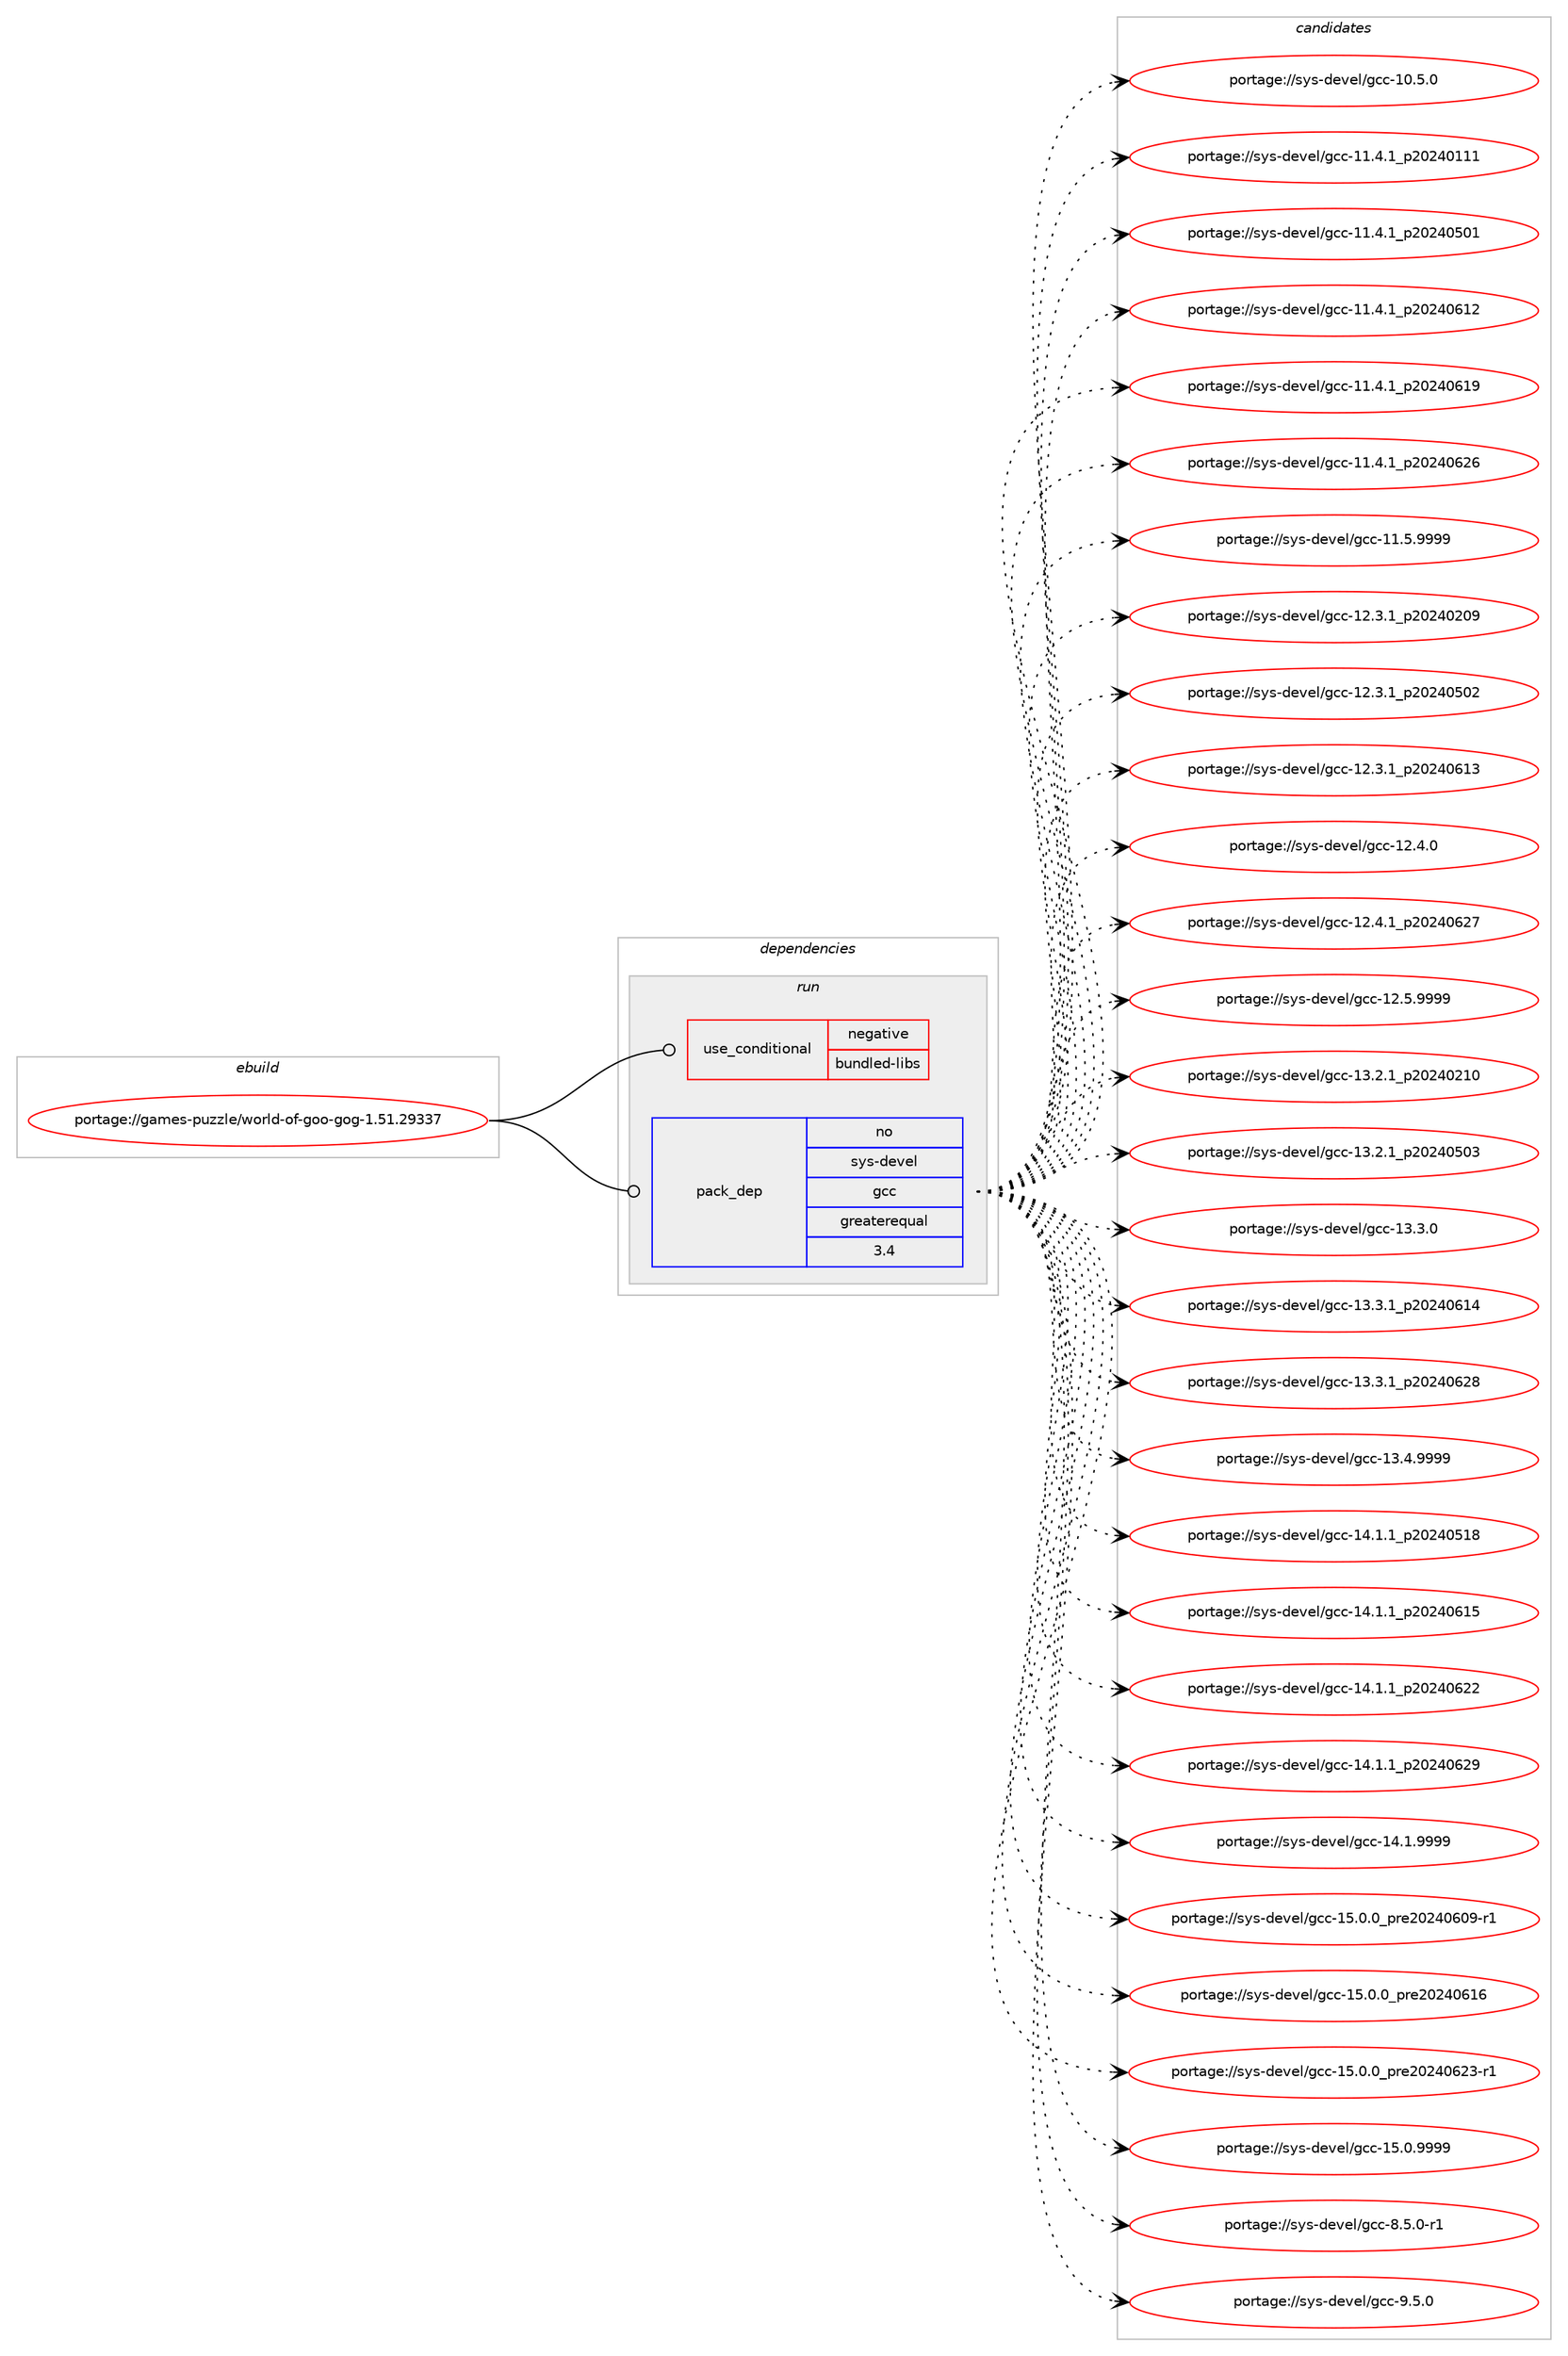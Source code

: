 digraph prolog {

# *************
# Graph options
# *************

newrank=true;
concentrate=true;
compound=true;
graph [rankdir=LR,fontname=Helvetica,fontsize=10,ranksep=1.5];#, ranksep=2.5, nodesep=0.2];
edge  [arrowhead=vee];
node  [fontname=Helvetica,fontsize=10];

# **********
# The ebuild
# **********

subgraph cluster_leftcol {
color=gray;
rank=same;
label=<<i>ebuild</i>>;
id [label="portage://games-puzzle/world-of-goo-gog-1.51.29337", color=red, width=4, href="../games-puzzle/world-of-goo-gog-1.51.29337.svg"];
}

# ****************
# The dependencies
# ****************

subgraph cluster_midcol {
color=gray;
label=<<i>dependencies</i>>;
subgraph cluster_compile {
fillcolor="#eeeeee";
style=filled;
label=<<i>compile</i>>;
# *** BEGIN UNKNOWN DEPENDENCY TYPE (TODO) ***
# id -> package_dependency(portage://games-puzzle/world-of-goo-gog-1.51.29337,install,no,dev-util,desktop-file-utils,none,[,,],[],[])
# *** END UNKNOWN DEPENDENCY TYPE (TODO) ***

# *** BEGIN UNKNOWN DEPENDENCY TYPE (TODO) ***
# id -> package_dependency(portage://games-puzzle/world-of-goo-gog-1.51.29337,install,no,x11-misc,shared-mime-info,none,[,,],[],[])
# *** END UNKNOWN DEPENDENCY TYPE (TODO) ***

}
subgraph cluster_compileandrun {
fillcolor="#eeeeee";
style=filled;
label=<<i>compile and run</i>>;
}
subgraph cluster_run {
fillcolor="#eeeeee";
style=filled;
label=<<i>run</i>>;
subgraph cond62827 {
dependency116194 [label=<<TABLE BORDER="0" CELLBORDER="1" CELLSPACING="0" CELLPADDING="4"><TR><TD ROWSPAN="3" CELLPADDING="10">use_conditional</TD></TR><TR><TD>negative</TD></TR><TR><TD>bundled-libs</TD></TR></TABLE>>, shape=none, color=red];
# *** BEGIN UNKNOWN DEPENDENCY TYPE (TODO) ***
# dependency116194 -> package_dependency(portage://games-puzzle/world-of-goo-gog-1.51.29337,run,no,media-libs,libsdl2,none,[,,],[],[use(enable(opengl),none),use(enable(sound),none),use(enable(video),none)])
# *** END UNKNOWN DEPENDENCY TYPE (TODO) ***

# *** BEGIN UNKNOWN DEPENDENCY TYPE (TODO) ***
# dependency116194 -> package_dependency(portage://games-puzzle/world-of-goo-gog-1.51.29337,run,no,media-libs,sdl2-mixer,none,[,,],[],[use(enable(vorbis),none)])
# *** END UNKNOWN DEPENDENCY TYPE (TODO) ***

}
id:e -> dependency116194:w [weight=20,style="solid",arrowhead="odot"];
subgraph pack51868 {
dependency116195 [label=<<TABLE BORDER="0" CELLBORDER="1" CELLSPACING="0" CELLPADDING="4" WIDTH="220"><TR><TD ROWSPAN="6" CELLPADDING="30">pack_dep</TD></TR><TR><TD WIDTH="110">no</TD></TR><TR><TD>sys-devel</TD></TR><TR><TD>gcc</TD></TR><TR><TD>greaterequal</TD></TR><TR><TD>3.4</TD></TR></TABLE>>, shape=none, color=blue];
}
id:e -> dependency116195:w [weight=20,style="solid",arrowhead="odot"];
# *** BEGIN UNKNOWN DEPENDENCY TYPE (TODO) ***
# id -> package_dependency(portage://games-puzzle/world-of-goo-gog-1.51.29337,run,no,sys-libs,glibc,none,[,,],[],[])
# *** END UNKNOWN DEPENDENCY TYPE (TODO) ***

# *** BEGIN UNKNOWN DEPENDENCY TYPE (TODO) ***
# id -> package_dependency(portage://games-puzzle/world-of-goo-gog-1.51.29337,run,no,virtual,opengl,none,[,,],[],[])
# *** END UNKNOWN DEPENDENCY TYPE (TODO) ***

# *** BEGIN UNKNOWN DEPENDENCY TYPE (TODO) ***
# id -> package_dependency(portage://games-puzzle/world-of-goo-gog-1.51.29337,run,weak,games-puzzle,world-of-goo,none,[,,],[],[])
# *** END UNKNOWN DEPENDENCY TYPE (TODO) ***

# *** BEGIN UNKNOWN DEPENDENCY TYPE (TODO) ***
# id -> package_dependency(portage://games-puzzle/world-of-goo-gog-1.51.29337,run,weak,games-puzzle,world-of-goo-hb,none,[,,],[],[])
# *** END UNKNOWN DEPENDENCY TYPE (TODO) ***

}
}

# **************
# The candidates
# **************

subgraph cluster_choices {
rank=same;
color=gray;
label=<<i>candidates</i>>;

subgraph choice51868 {
color=black;
nodesep=1;
choice1151211154510010111810110847103999945494846534648 [label="portage://sys-devel/gcc-10.5.0", color=red, width=4,href="../sys-devel/gcc-10.5.0.svg"];
choice1151211154510010111810110847103999945494946524649951125048505248494949 [label="portage://sys-devel/gcc-11.4.1_p20240111", color=red, width=4,href="../sys-devel/gcc-11.4.1_p20240111.svg"];
choice1151211154510010111810110847103999945494946524649951125048505248534849 [label="portage://sys-devel/gcc-11.4.1_p20240501", color=red, width=4,href="../sys-devel/gcc-11.4.1_p20240501.svg"];
choice1151211154510010111810110847103999945494946524649951125048505248544950 [label="portage://sys-devel/gcc-11.4.1_p20240612", color=red, width=4,href="../sys-devel/gcc-11.4.1_p20240612.svg"];
choice1151211154510010111810110847103999945494946524649951125048505248544957 [label="portage://sys-devel/gcc-11.4.1_p20240619", color=red, width=4,href="../sys-devel/gcc-11.4.1_p20240619.svg"];
choice1151211154510010111810110847103999945494946524649951125048505248545054 [label="portage://sys-devel/gcc-11.4.1_p20240626", color=red, width=4,href="../sys-devel/gcc-11.4.1_p20240626.svg"];
choice1151211154510010111810110847103999945494946534657575757 [label="portage://sys-devel/gcc-11.5.9999", color=red, width=4,href="../sys-devel/gcc-11.5.9999.svg"];
choice1151211154510010111810110847103999945495046514649951125048505248504857 [label="portage://sys-devel/gcc-12.3.1_p20240209", color=red, width=4,href="../sys-devel/gcc-12.3.1_p20240209.svg"];
choice1151211154510010111810110847103999945495046514649951125048505248534850 [label="portage://sys-devel/gcc-12.3.1_p20240502", color=red, width=4,href="../sys-devel/gcc-12.3.1_p20240502.svg"];
choice1151211154510010111810110847103999945495046514649951125048505248544951 [label="portage://sys-devel/gcc-12.3.1_p20240613", color=red, width=4,href="../sys-devel/gcc-12.3.1_p20240613.svg"];
choice1151211154510010111810110847103999945495046524648 [label="portage://sys-devel/gcc-12.4.0", color=red, width=4,href="../sys-devel/gcc-12.4.0.svg"];
choice1151211154510010111810110847103999945495046524649951125048505248545055 [label="portage://sys-devel/gcc-12.4.1_p20240627", color=red, width=4,href="../sys-devel/gcc-12.4.1_p20240627.svg"];
choice1151211154510010111810110847103999945495046534657575757 [label="portage://sys-devel/gcc-12.5.9999", color=red, width=4,href="../sys-devel/gcc-12.5.9999.svg"];
choice1151211154510010111810110847103999945495146504649951125048505248504948 [label="portage://sys-devel/gcc-13.2.1_p20240210", color=red, width=4,href="../sys-devel/gcc-13.2.1_p20240210.svg"];
choice1151211154510010111810110847103999945495146504649951125048505248534851 [label="portage://sys-devel/gcc-13.2.1_p20240503", color=red, width=4,href="../sys-devel/gcc-13.2.1_p20240503.svg"];
choice1151211154510010111810110847103999945495146514648 [label="portage://sys-devel/gcc-13.3.0", color=red, width=4,href="../sys-devel/gcc-13.3.0.svg"];
choice1151211154510010111810110847103999945495146514649951125048505248544952 [label="portage://sys-devel/gcc-13.3.1_p20240614", color=red, width=4,href="../sys-devel/gcc-13.3.1_p20240614.svg"];
choice1151211154510010111810110847103999945495146514649951125048505248545056 [label="portage://sys-devel/gcc-13.3.1_p20240628", color=red, width=4,href="../sys-devel/gcc-13.3.1_p20240628.svg"];
choice1151211154510010111810110847103999945495146524657575757 [label="portage://sys-devel/gcc-13.4.9999", color=red, width=4,href="../sys-devel/gcc-13.4.9999.svg"];
choice1151211154510010111810110847103999945495246494649951125048505248534956 [label="portage://sys-devel/gcc-14.1.1_p20240518", color=red, width=4,href="../sys-devel/gcc-14.1.1_p20240518.svg"];
choice1151211154510010111810110847103999945495246494649951125048505248544953 [label="portage://sys-devel/gcc-14.1.1_p20240615", color=red, width=4,href="../sys-devel/gcc-14.1.1_p20240615.svg"];
choice1151211154510010111810110847103999945495246494649951125048505248545050 [label="portage://sys-devel/gcc-14.1.1_p20240622", color=red, width=4,href="../sys-devel/gcc-14.1.1_p20240622.svg"];
choice1151211154510010111810110847103999945495246494649951125048505248545057 [label="portage://sys-devel/gcc-14.1.1_p20240629", color=red, width=4,href="../sys-devel/gcc-14.1.1_p20240629.svg"];
choice1151211154510010111810110847103999945495246494657575757 [label="portage://sys-devel/gcc-14.1.9999", color=red, width=4,href="../sys-devel/gcc-14.1.9999.svg"];
choice11512111545100101118101108471039999454953464846489511211410150485052485448574511449 [label="portage://sys-devel/gcc-15.0.0_pre20240609-r1", color=red, width=4,href="../sys-devel/gcc-15.0.0_pre20240609-r1.svg"];
choice1151211154510010111810110847103999945495346484648951121141015048505248544954 [label="portage://sys-devel/gcc-15.0.0_pre20240616", color=red, width=4,href="../sys-devel/gcc-15.0.0_pre20240616.svg"];
choice11512111545100101118101108471039999454953464846489511211410150485052485450514511449 [label="portage://sys-devel/gcc-15.0.0_pre20240623-r1", color=red, width=4,href="../sys-devel/gcc-15.0.0_pre20240623-r1.svg"];
choice1151211154510010111810110847103999945495346484657575757 [label="portage://sys-devel/gcc-15.0.9999", color=red, width=4,href="../sys-devel/gcc-15.0.9999.svg"];
choice115121115451001011181011084710399994556465346484511449 [label="portage://sys-devel/gcc-8.5.0-r1", color=red, width=4,href="../sys-devel/gcc-8.5.0-r1.svg"];
choice11512111545100101118101108471039999455746534648 [label="portage://sys-devel/gcc-9.5.0", color=red, width=4,href="../sys-devel/gcc-9.5.0.svg"];
dependency116195:e -> choice1151211154510010111810110847103999945494846534648:w [style=dotted,weight="100"];
dependency116195:e -> choice1151211154510010111810110847103999945494946524649951125048505248494949:w [style=dotted,weight="100"];
dependency116195:e -> choice1151211154510010111810110847103999945494946524649951125048505248534849:w [style=dotted,weight="100"];
dependency116195:e -> choice1151211154510010111810110847103999945494946524649951125048505248544950:w [style=dotted,weight="100"];
dependency116195:e -> choice1151211154510010111810110847103999945494946524649951125048505248544957:w [style=dotted,weight="100"];
dependency116195:e -> choice1151211154510010111810110847103999945494946524649951125048505248545054:w [style=dotted,weight="100"];
dependency116195:e -> choice1151211154510010111810110847103999945494946534657575757:w [style=dotted,weight="100"];
dependency116195:e -> choice1151211154510010111810110847103999945495046514649951125048505248504857:w [style=dotted,weight="100"];
dependency116195:e -> choice1151211154510010111810110847103999945495046514649951125048505248534850:w [style=dotted,weight="100"];
dependency116195:e -> choice1151211154510010111810110847103999945495046514649951125048505248544951:w [style=dotted,weight="100"];
dependency116195:e -> choice1151211154510010111810110847103999945495046524648:w [style=dotted,weight="100"];
dependency116195:e -> choice1151211154510010111810110847103999945495046524649951125048505248545055:w [style=dotted,weight="100"];
dependency116195:e -> choice1151211154510010111810110847103999945495046534657575757:w [style=dotted,weight="100"];
dependency116195:e -> choice1151211154510010111810110847103999945495146504649951125048505248504948:w [style=dotted,weight="100"];
dependency116195:e -> choice1151211154510010111810110847103999945495146504649951125048505248534851:w [style=dotted,weight="100"];
dependency116195:e -> choice1151211154510010111810110847103999945495146514648:w [style=dotted,weight="100"];
dependency116195:e -> choice1151211154510010111810110847103999945495146514649951125048505248544952:w [style=dotted,weight="100"];
dependency116195:e -> choice1151211154510010111810110847103999945495146514649951125048505248545056:w [style=dotted,weight="100"];
dependency116195:e -> choice1151211154510010111810110847103999945495146524657575757:w [style=dotted,weight="100"];
dependency116195:e -> choice1151211154510010111810110847103999945495246494649951125048505248534956:w [style=dotted,weight="100"];
dependency116195:e -> choice1151211154510010111810110847103999945495246494649951125048505248544953:w [style=dotted,weight="100"];
dependency116195:e -> choice1151211154510010111810110847103999945495246494649951125048505248545050:w [style=dotted,weight="100"];
dependency116195:e -> choice1151211154510010111810110847103999945495246494649951125048505248545057:w [style=dotted,weight="100"];
dependency116195:e -> choice1151211154510010111810110847103999945495246494657575757:w [style=dotted,weight="100"];
dependency116195:e -> choice11512111545100101118101108471039999454953464846489511211410150485052485448574511449:w [style=dotted,weight="100"];
dependency116195:e -> choice1151211154510010111810110847103999945495346484648951121141015048505248544954:w [style=dotted,weight="100"];
dependency116195:e -> choice11512111545100101118101108471039999454953464846489511211410150485052485450514511449:w [style=dotted,weight="100"];
dependency116195:e -> choice1151211154510010111810110847103999945495346484657575757:w [style=dotted,weight="100"];
dependency116195:e -> choice115121115451001011181011084710399994556465346484511449:w [style=dotted,weight="100"];
dependency116195:e -> choice11512111545100101118101108471039999455746534648:w [style=dotted,weight="100"];
}
}

}
